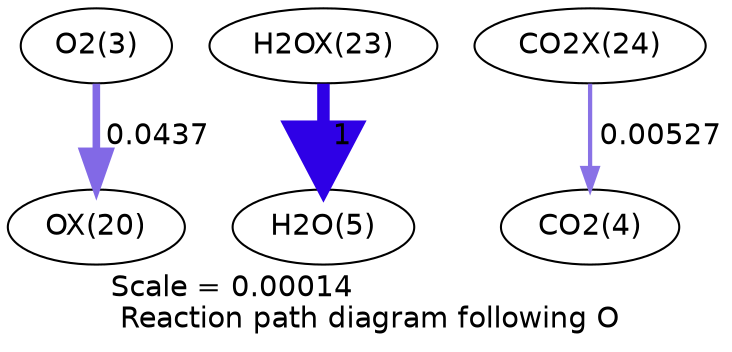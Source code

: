 digraph reaction_paths {
center=1;
s5 -> s38[fontname="Helvetica", penwidth=3.64, arrowsize=1.82, color="0.7, 0.544, 0.9"
, label=" 0.0437"];
s41 -> s7[fontname="Helvetica", penwidth=6, arrowsize=3, color="0.7, 1.5, 0.9"
, label=" 1"];
s42 -> s6[fontname="Helvetica", penwidth=2.04, arrowsize=1.02, color="0.7, 0.505, 0.9"
, label=" 0.00527"];
s5 [ fontname="Helvetica", label="O2(3)"];
s6 [ fontname="Helvetica", label="CO2(4)"];
s7 [ fontname="Helvetica", label="H2O(5)"];
s38 [ fontname="Helvetica", label="OX(20)"];
s41 [ fontname="Helvetica", label="H2OX(23)"];
s42 [ fontname="Helvetica", label="CO2X(24)"];
 label = "Scale = 0.00014\l Reaction path diagram following O";
 fontname = "Helvetica";
}
